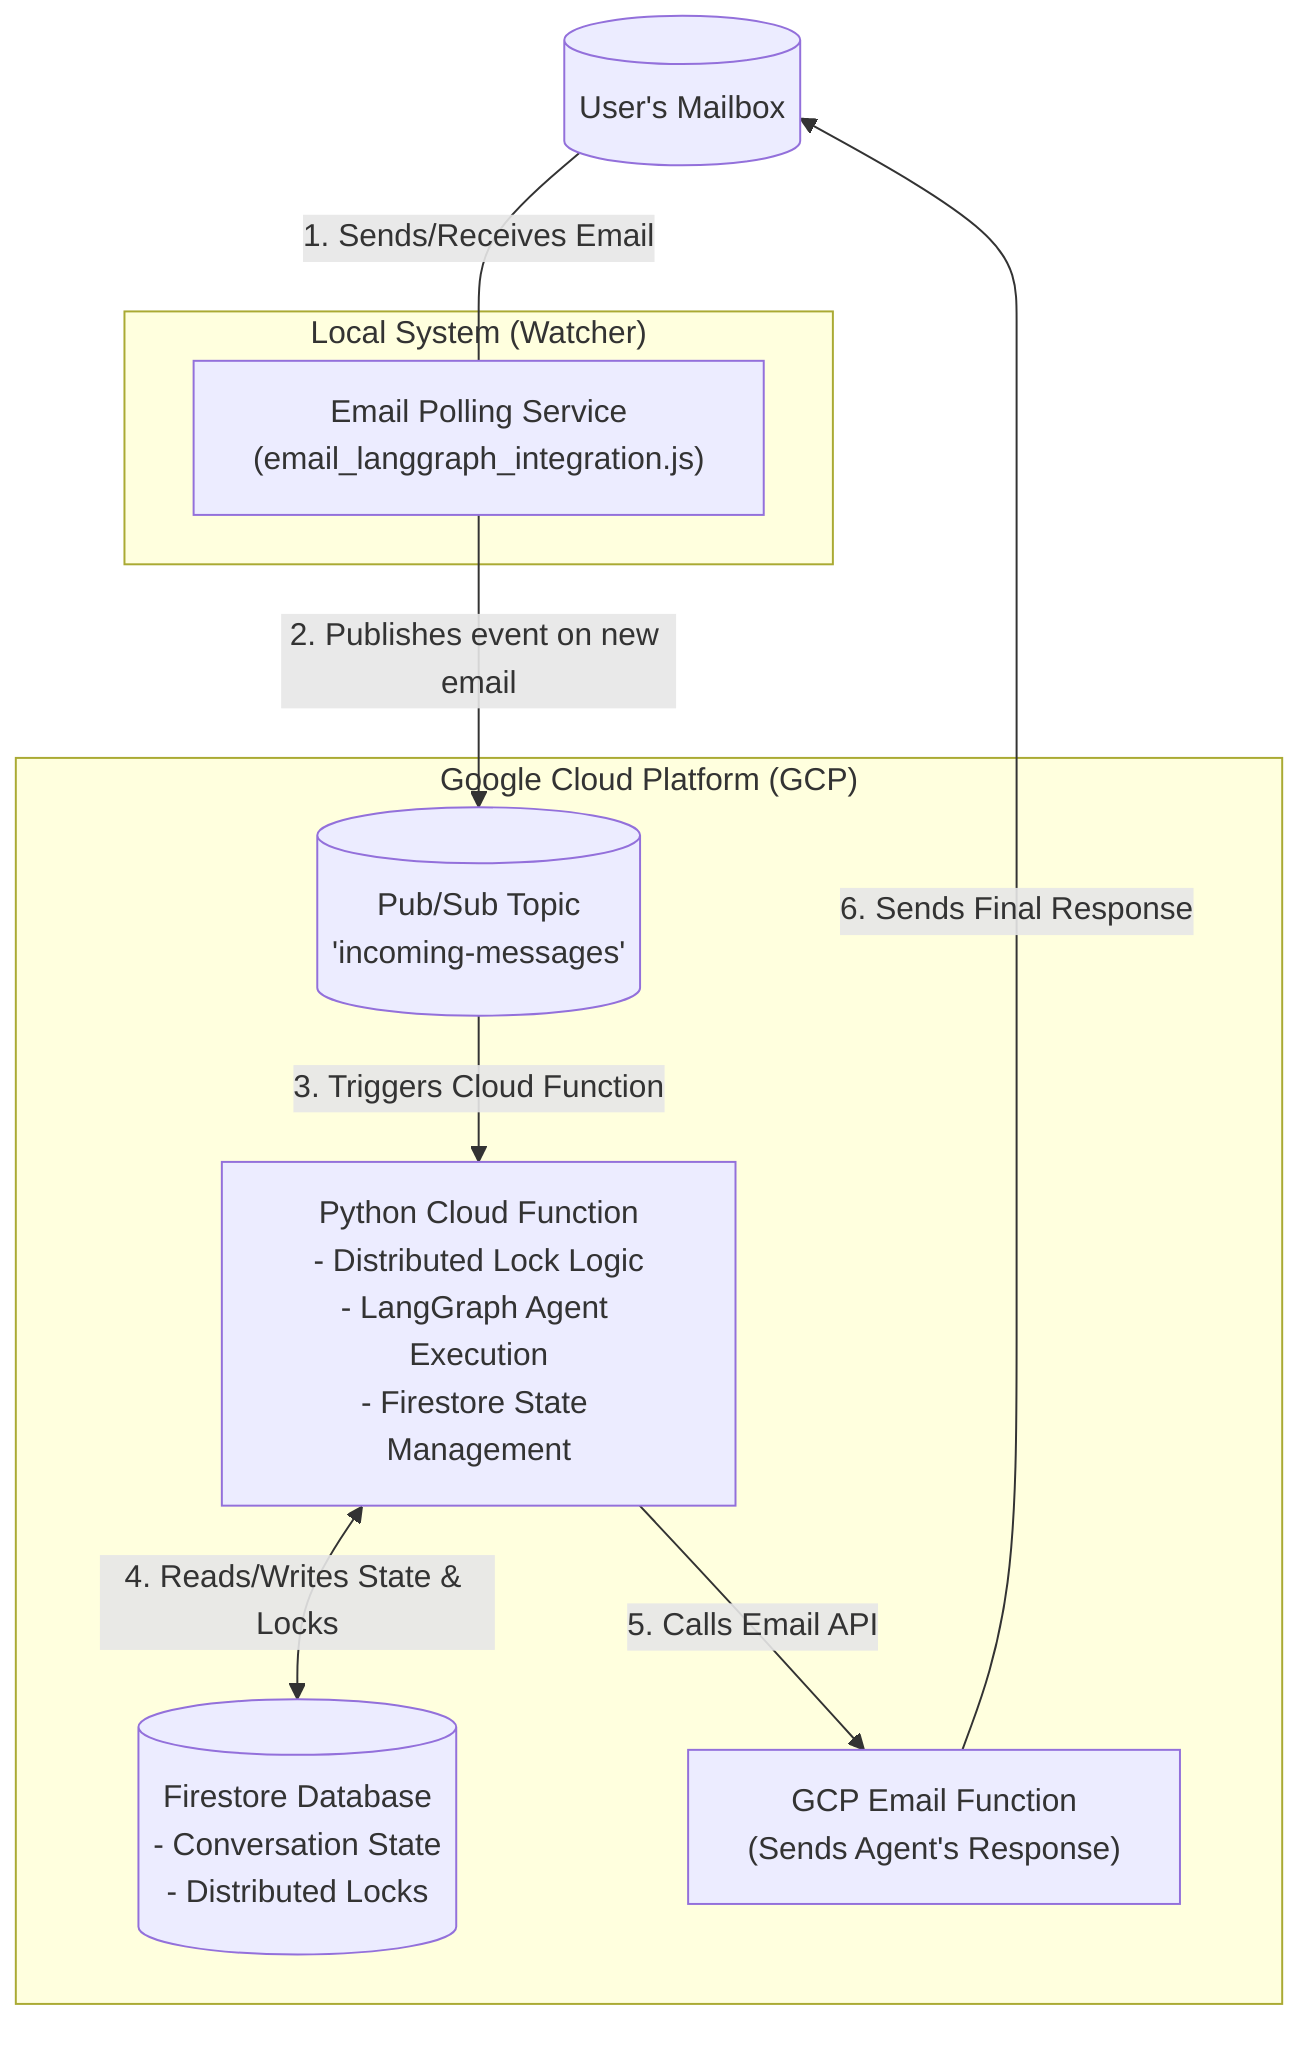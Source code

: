%% You can view and edit this diagram in your browser using the Mermaid Live Editor:
%% https://mermaid.live

graph TD
    User[("User's Mailbox")]

    subgraph "Local System (Watcher)"
        Watcher["Email Polling Service<br/>(email_langgraph_integration.js)"]
    end
    
    subgraph "Google Cloud Platform (GCP)"
        PubSub[("Pub/Sub Topic<br/>'incoming-messages'")]
        CloudFunc["Python Cloud Function<br/>- Distributed Lock Logic<br/>- LangGraph Agent Execution<br/>- Firestore State Management"]
        Firestore[("Firestore Database<br/>- Conversation State<br/>- Distributed Locks")]
        EmailFunc["GCP Email Function<br/>(Sends Agent's Response)"]
    end

    User -- "1. Sends/Receives Email" --- Watcher
    Watcher -- "2. Publishes event on new email" --> PubSub
    PubSub -- "3. Triggers Cloud Function" --> CloudFunc
    CloudFunc -- "4. Reads/Writes State & Locks" <--> Firestore
    CloudFunc -- "5. Calls Email API" --> EmailFunc
    EmailFunc -- "6. Sends Final Response" --> User